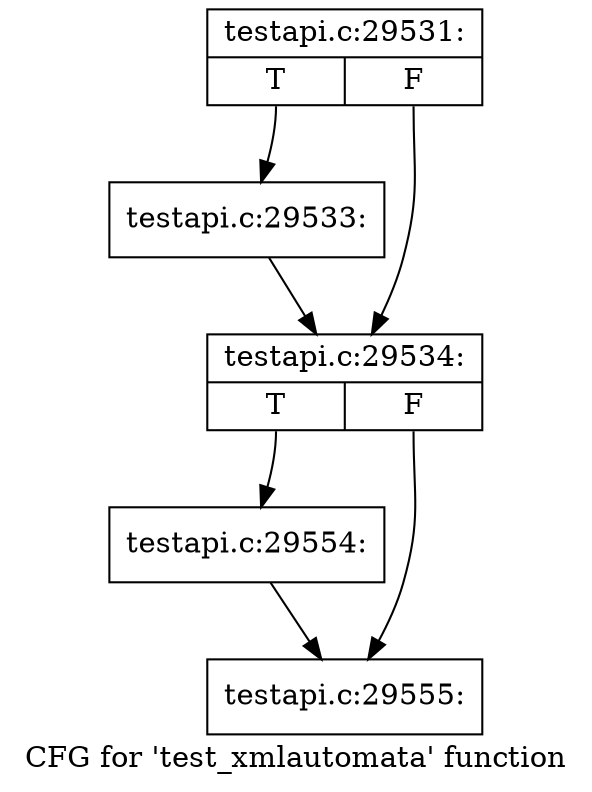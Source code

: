 digraph "CFG for 'test_xmlautomata' function" {
	label="CFG for 'test_xmlautomata' function";

	Node0x4879a20 [shape=record,label="{testapi.c:29531:|{<s0>T|<s1>F}}"];
	Node0x4879a20:s0 -> Node0x487bb00;
	Node0x4879a20:s1 -> Node0x4fc76b0;
	Node0x487bb00 [shape=record,label="{testapi.c:29533:}"];
	Node0x487bb00 -> Node0x4fc76b0;
	Node0x4fc76b0 [shape=record,label="{testapi.c:29534:|{<s0>T|<s1>F}}"];
	Node0x4fc76b0:s0 -> Node0x39be480;
	Node0x4fc76b0:s1 -> Node0x487daf0;
	Node0x39be480 [shape=record,label="{testapi.c:29554:}"];
	Node0x39be480 -> Node0x487daf0;
	Node0x487daf0 [shape=record,label="{testapi.c:29555:}"];
}
